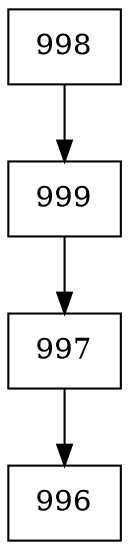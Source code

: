 digraph G {
  node [shape=record];
  node0 [label="{998}"];
  node0 -> node1;
  node1 [label="{999}"];
  node1 -> node2;
  node2 [label="{997}"];
  node2 -> node3;
  node3 [label="{996}"];
}

